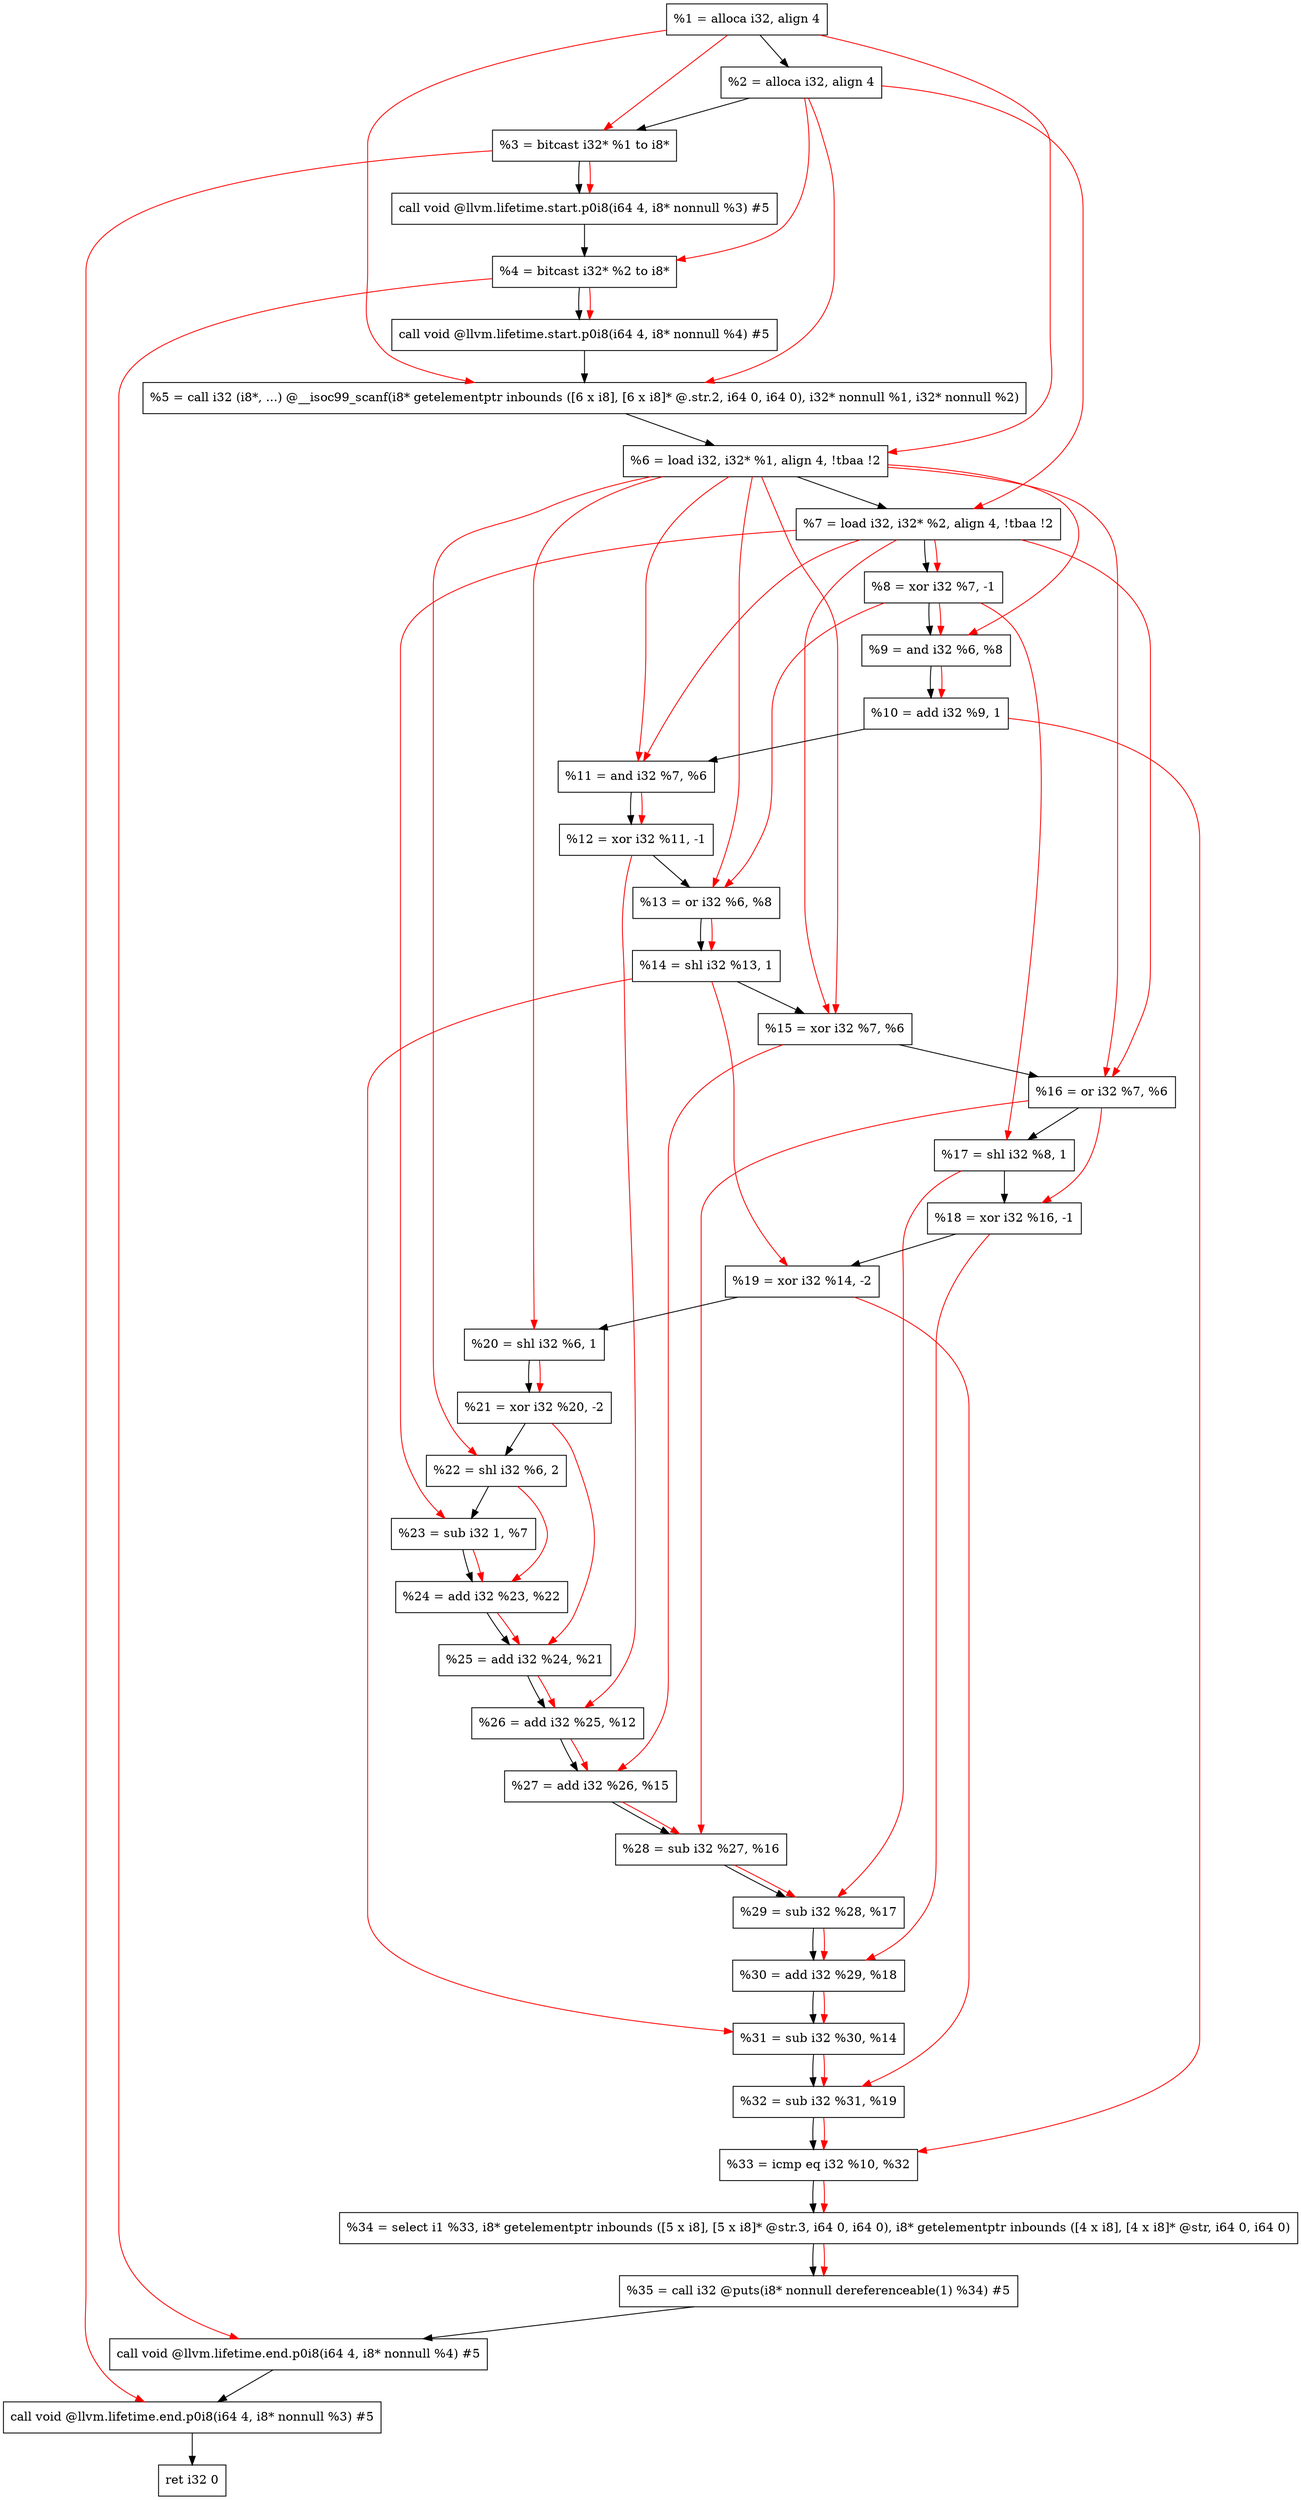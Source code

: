 digraph "DFG for'main' function" {
	Node0x1418e38[shape=record, label="  %1 = alloca i32, align 4"];
	Node0x1418eb8[shape=record, label="  %2 = alloca i32, align 4"];
	Node0x1418f48[shape=record, label="  %3 = bitcast i32* %1 to i8*"];
	Node0x14193a8[shape=record, label="  call void @llvm.lifetime.start.p0i8(i64 4, i8* nonnull %3) #5"];
	Node0x1419488[shape=record, label="  %4 = bitcast i32* %2 to i8*"];
	Node0x14195a8[shape=record, label="  call void @llvm.lifetime.start.p0i8(i64 4, i8* nonnull %4) #5"];
	Node0x14197e0[shape=record, label="  %5 = call i32 (i8*, ...) @__isoc99_scanf(i8* getelementptr inbounds ([6 x i8], [6 x i8]* @.str.2, i64 0, i64 0), i32* nonnull %1, i32* nonnull %2)"];
	Node0x1419898[shape=record, label="  %6 = load i32, i32* %1, align 4, !tbaa !2"];
	Node0x141a808[shape=record, label="  %7 = load i32, i32* %2, align 4, !tbaa !2"];
	Node0x141ae90[shape=record, label="  %8 = xor i32 %7, -1"];
	Node0x141af00[shape=record, label="  %9 = and i32 %6, %8"];
	Node0x141af70[shape=record, label="  %10 = add i32 %9, 1"];
	Node0x141afe0[shape=record, label="  %11 = and i32 %7, %6"];
	Node0x141b050[shape=record, label="  %12 = xor i32 %11, -1"];
	Node0x141b0c0[shape=record, label="  %13 = or i32 %6, %8"];
	Node0x141b130[shape=record, label="  %14 = shl i32 %13, 1"];
	Node0x141b1a0[shape=record, label="  %15 = xor i32 %7, %6"];
	Node0x141b210[shape=record, label="  %16 = or i32 %7, %6"];
	Node0x141b280[shape=record, label="  %17 = shl i32 %8, 1"];
	Node0x141b2f0[shape=record, label="  %18 = xor i32 %16, -1"];
	Node0x141b360[shape=record, label="  %19 = xor i32 %14, -2"];
	Node0x141b3d0[shape=record, label="  %20 = shl i32 %6, 1"];
	Node0x141b440[shape=record, label="  %21 = xor i32 %20, -2"];
	Node0x141b4b0[shape=record, label="  %22 = shl i32 %6, 2"];
	Node0x141b520[shape=record, label="  %23 = sub i32 1, %7"];
	Node0x141b590[shape=record, label="  %24 = add i32 %23, %22"];
	Node0x141b600[shape=record, label="  %25 = add i32 %24, %21"];
	Node0x141b670[shape=record, label="  %26 = add i32 %25, %12"];
	Node0x141b6e0[shape=record, label="  %27 = add i32 %26, %15"];
	Node0x141b750[shape=record, label="  %28 = sub i32 %27, %16"];
	Node0x141b7c0[shape=record, label="  %29 = sub i32 %28, %17"];
	Node0x141b830[shape=record, label="  %30 = add i32 %29, %18"];
	Node0x141b8a0[shape=record, label="  %31 = sub i32 %30, %14"];
	Node0x141b910[shape=record, label="  %32 = sub i32 %31, %19"];
	Node0x141bb90[shape=record, label="  %33 = icmp eq i32 %10, %32"];
	Node0x13b99d8[shape=record, label="  %34 = select i1 %33, i8* getelementptr inbounds ([5 x i8], [5 x i8]* @str.3, i64 0, i64 0), i8* getelementptr inbounds ([4 x i8], [4 x i8]* @str, i64 0, i64 0)"];
	Node0x141bc20[shape=record, label="  %35 = call i32 @puts(i8* nonnull dereferenceable(1) %34) #5"];
	Node0x141be78[shape=record, label="  call void @llvm.lifetime.end.p0i8(i64 4, i8* nonnull %4) #5"];
	Node0x141bfd8[shape=record, label="  call void @llvm.lifetime.end.p0i8(i64 4, i8* nonnull %3) #5"];
	Node0x141c098[shape=record, label="  ret i32 0"];
	Node0x1418e38 -> Node0x1418eb8;
	Node0x1418eb8 -> Node0x1418f48;
	Node0x1418f48 -> Node0x14193a8;
	Node0x14193a8 -> Node0x1419488;
	Node0x1419488 -> Node0x14195a8;
	Node0x14195a8 -> Node0x14197e0;
	Node0x14197e0 -> Node0x1419898;
	Node0x1419898 -> Node0x141a808;
	Node0x141a808 -> Node0x141ae90;
	Node0x141ae90 -> Node0x141af00;
	Node0x141af00 -> Node0x141af70;
	Node0x141af70 -> Node0x141afe0;
	Node0x141afe0 -> Node0x141b050;
	Node0x141b050 -> Node0x141b0c0;
	Node0x141b0c0 -> Node0x141b130;
	Node0x141b130 -> Node0x141b1a0;
	Node0x141b1a0 -> Node0x141b210;
	Node0x141b210 -> Node0x141b280;
	Node0x141b280 -> Node0x141b2f0;
	Node0x141b2f0 -> Node0x141b360;
	Node0x141b360 -> Node0x141b3d0;
	Node0x141b3d0 -> Node0x141b440;
	Node0x141b440 -> Node0x141b4b0;
	Node0x141b4b0 -> Node0x141b520;
	Node0x141b520 -> Node0x141b590;
	Node0x141b590 -> Node0x141b600;
	Node0x141b600 -> Node0x141b670;
	Node0x141b670 -> Node0x141b6e0;
	Node0x141b6e0 -> Node0x141b750;
	Node0x141b750 -> Node0x141b7c0;
	Node0x141b7c0 -> Node0x141b830;
	Node0x141b830 -> Node0x141b8a0;
	Node0x141b8a0 -> Node0x141b910;
	Node0x141b910 -> Node0x141bb90;
	Node0x141bb90 -> Node0x13b99d8;
	Node0x13b99d8 -> Node0x141bc20;
	Node0x141bc20 -> Node0x141be78;
	Node0x141be78 -> Node0x141bfd8;
	Node0x141bfd8 -> Node0x141c098;
edge [color=red]
	Node0x1418e38 -> Node0x1418f48;
	Node0x1418f48 -> Node0x14193a8;
	Node0x1418eb8 -> Node0x1419488;
	Node0x1419488 -> Node0x14195a8;
	Node0x1418e38 -> Node0x14197e0;
	Node0x1418eb8 -> Node0x14197e0;
	Node0x1418e38 -> Node0x1419898;
	Node0x1418eb8 -> Node0x141a808;
	Node0x141a808 -> Node0x141ae90;
	Node0x1419898 -> Node0x141af00;
	Node0x141ae90 -> Node0x141af00;
	Node0x141af00 -> Node0x141af70;
	Node0x141a808 -> Node0x141afe0;
	Node0x1419898 -> Node0x141afe0;
	Node0x141afe0 -> Node0x141b050;
	Node0x1419898 -> Node0x141b0c0;
	Node0x141ae90 -> Node0x141b0c0;
	Node0x141b0c0 -> Node0x141b130;
	Node0x141a808 -> Node0x141b1a0;
	Node0x1419898 -> Node0x141b1a0;
	Node0x141a808 -> Node0x141b210;
	Node0x1419898 -> Node0x141b210;
	Node0x141ae90 -> Node0x141b280;
	Node0x141b210 -> Node0x141b2f0;
	Node0x141b130 -> Node0x141b360;
	Node0x1419898 -> Node0x141b3d0;
	Node0x141b3d0 -> Node0x141b440;
	Node0x1419898 -> Node0x141b4b0;
	Node0x141a808 -> Node0x141b520;
	Node0x141b520 -> Node0x141b590;
	Node0x141b4b0 -> Node0x141b590;
	Node0x141b590 -> Node0x141b600;
	Node0x141b440 -> Node0x141b600;
	Node0x141b600 -> Node0x141b670;
	Node0x141b050 -> Node0x141b670;
	Node0x141b670 -> Node0x141b6e0;
	Node0x141b1a0 -> Node0x141b6e0;
	Node0x141b6e0 -> Node0x141b750;
	Node0x141b210 -> Node0x141b750;
	Node0x141b750 -> Node0x141b7c0;
	Node0x141b280 -> Node0x141b7c0;
	Node0x141b7c0 -> Node0x141b830;
	Node0x141b2f0 -> Node0x141b830;
	Node0x141b830 -> Node0x141b8a0;
	Node0x141b130 -> Node0x141b8a0;
	Node0x141b8a0 -> Node0x141b910;
	Node0x141b360 -> Node0x141b910;
	Node0x141af70 -> Node0x141bb90;
	Node0x141b910 -> Node0x141bb90;
	Node0x141bb90 -> Node0x13b99d8;
	Node0x13b99d8 -> Node0x141bc20;
	Node0x1419488 -> Node0x141be78;
	Node0x1418f48 -> Node0x141bfd8;
}
